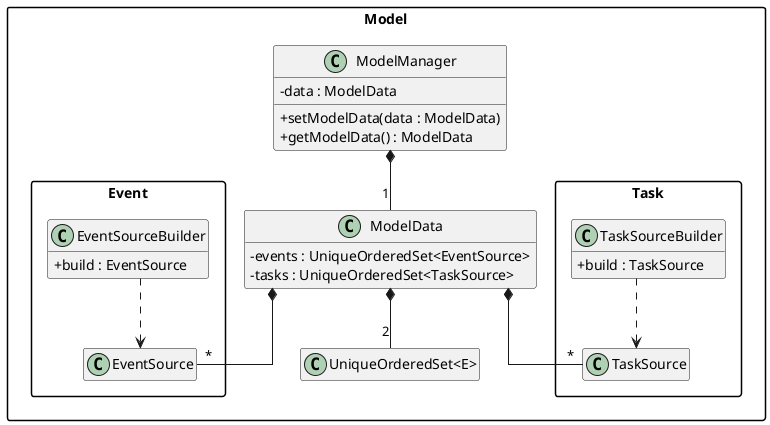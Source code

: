 @startuml

' Style
hide empty members
skinparam classAttributeIconSize 0
skinparam genericDisplay old
skinparam packageStyle rectangle
skinparam lineType ortho
skinparam shadowing false

package Model {
    class ModelManager {
        - data : ModelData
        + setModelData(data : ModelData)
        + getModelData() : ModelData
    }
    class ModelData {
        - events : UniqueOrderedSet<EventSource>
        - tasks : UniqueOrderedSet<TaskSource>
    }
    class UniqueOrderedSet<E>

    package Event {
        class EventSource
        class EventSourceBuilder {
            + build : EventSource
        }
    }

    package Task {
        class TaskSource
        class TaskSourceBuilder {
            + build : TaskSource
        }
    }
}

ModelManager *--"1" ModelData

ModelData *--"2" UniqueOrderedSet
ModelData *--"*" EventSource
ModelData *--"*" TaskSource

EventSourceBuilder ..> EventSource
TaskSourceBuilder ..> TaskSource
@enduml
